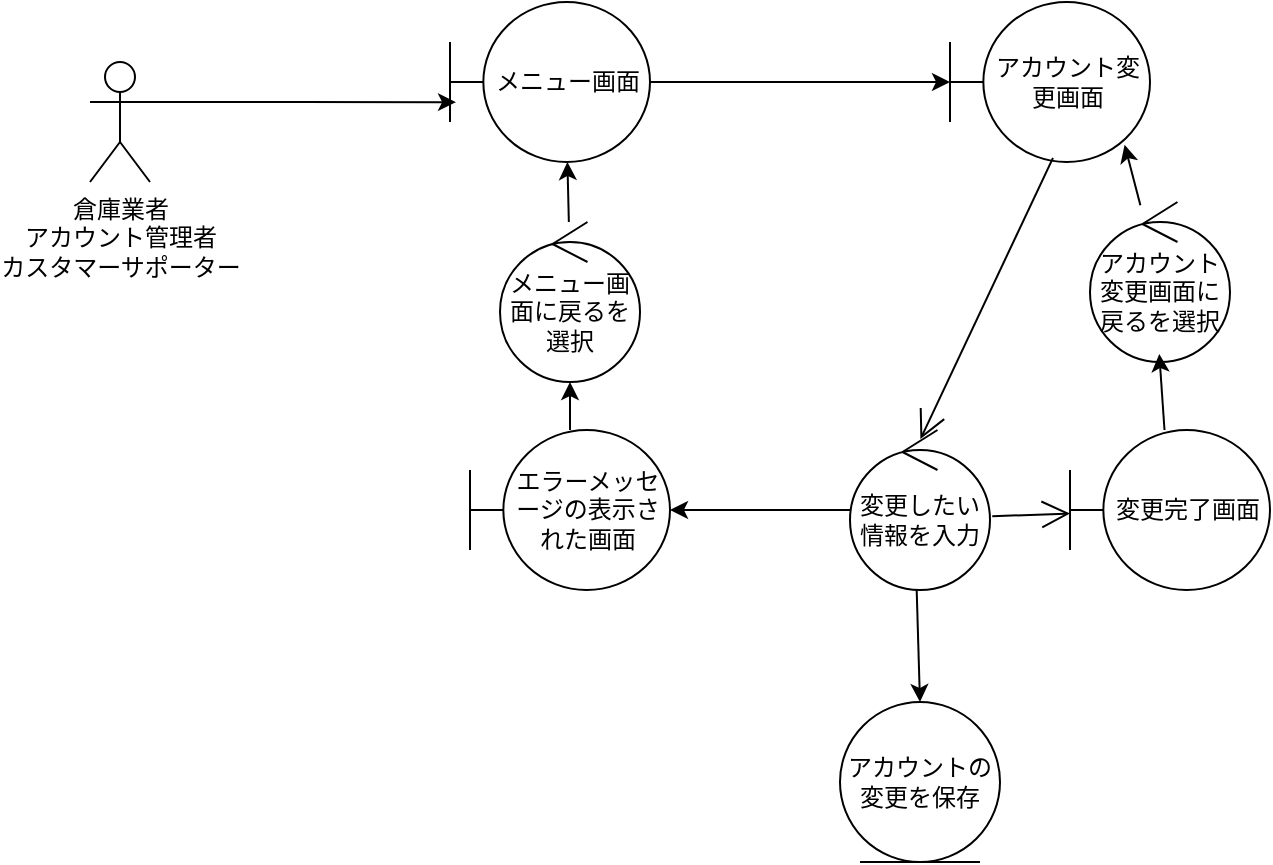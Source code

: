 <mxfile>
    <diagram name="ページ1" id="EmrC-pLuZmeqLHvhbOav">
        <mxGraphModel dx="816" dy="419" grid="1" gridSize="10" guides="1" tooltips="1" connect="1" arrows="1" fold="1" page="1" pageScale="1" pageWidth="1169" pageHeight="827" math="0" shadow="0">
            <root>
                <mxCell id="0"/>
                <mxCell id="1" parent="0"/>
                <mxCell id="10VEGs-uskNU2SIhcTbT-10" style="edgeStyle=orthogonalEdgeStyle;rounded=0;orthogonalLoop=1;jettySize=auto;html=1;exitX=1;exitY=0.333;exitDx=0;exitDy=0;exitPerimeter=0;entryX=0.03;entryY=0.626;entryDx=0;entryDy=0;entryPerimeter=0;" parent="1" source="10VEGs-uskNU2SIhcTbT-1" target="10VEGs-uskNU2SIhcTbT-9" edge="1">
                    <mxGeometry relative="1" as="geometry">
                        <mxPoint x="310" y="270.111" as="targetPoint"/>
                    </mxGeometry>
                </mxCell>
                <mxCell id="10VEGs-uskNU2SIhcTbT-1" value="倉庫業者&lt;div&gt;アカウント管理者&lt;/div&gt;&lt;div&gt;カスタマーサポーター&lt;/div&gt;" style="shape=umlActor;verticalLabelPosition=bottom;verticalAlign=top;html=1;" parent="1" vertex="1">
                    <mxGeometry x="110" y="150" width="30" height="60" as="geometry"/>
                </mxCell>
                <mxCell id="10VEGs-uskNU2SIhcTbT-9" value="メニュー画面" style="shape=umlBoundary;whiteSpace=wrap;html=1;" parent="1" vertex="1">
                    <mxGeometry x="290" y="120" width="100" height="80" as="geometry"/>
                </mxCell>
                <mxCell id="10VEGs-uskNU2SIhcTbT-11" value="アカウント変更画面" style="shape=umlBoundary;whiteSpace=wrap;html=1;" parent="1" vertex="1">
                    <mxGeometry x="540" y="120" width="100" height="80" as="geometry"/>
                </mxCell>
                <mxCell id="10VEGs-uskNU2SIhcTbT-12" style="edgeStyle=orthogonalEdgeStyle;rounded=0;orthogonalLoop=1;jettySize=auto;html=1;entryX=0;entryY=0.5;entryDx=0;entryDy=0;entryPerimeter=0;" parent="1" source="10VEGs-uskNU2SIhcTbT-9" target="10VEGs-uskNU2SIhcTbT-11" edge="1">
                    <mxGeometry relative="1" as="geometry"/>
                </mxCell>
                <mxCell id="10VEGs-uskNU2SIhcTbT-19" style="edgeStyle=orthogonalEdgeStyle;rounded=0;orthogonalLoop=1;jettySize=auto;html=1;" parent="1" source="10VEGs-uskNU2SIhcTbT-13" target="10VEGs-uskNU2SIhcTbT-18" edge="1">
                    <mxGeometry relative="1" as="geometry"/>
                </mxCell>
                <mxCell id="9" style="edgeStyle=none;html=1;entryX=0.5;entryY=0;entryDx=0;entryDy=0;exitX=0.476;exitY=0.992;exitDx=0;exitDy=0;exitPerimeter=0;" edge="1" parent="1" source="10VEGs-uskNU2SIhcTbT-13" target="8">
                    <mxGeometry relative="1" as="geometry"/>
                </mxCell>
                <mxCell id="10VEGs-uskNU2SIhcTbT-13" value="変更したい情報を入力" style="ellipse;shape=umlControl;whiteSpace=wrap;html=1;" parent="1" vertex="1">
                    <mxGeometry x="490" y="334" width="70" height="80" as="geometry"/>
                </mxCell>
                <mxCell id="10VEGs-uskNU2SIhcTbT-17" value="" style="endArrow=open;endFill=1;endSize=12;html=1;rounded=0;exitX=0.515;exitY=0.974;exitDx=0;exitDy=0;exitPerimeter=0;entryX=0.503;entryY=0.057;entryDx=0;entryDy=0;entryPerimeter=0;" parent="1" source="10VEGs-uskNU2SIhcTbT-11" target="10VEGs-uskNU2SIhcTbT-13" edge="1">
                    <mxGeometry width="160" relative="1" as="geometry">
                        <mxPoint x="430" y="320" as="sourcePoint"/>
                        <mxPoint x="590" y="320" as="targetPoint"/>
                    </mxGeometry>
                </mxCell>
                <mxCell id="4" style="edgeStyle=none;html=1;" edge="1" parent="1" source="10VEGs-uskNU2SIhcTbT-18" target="2">
                    <mxGeometry relative="1" as="geometry"/>
                </mxCell>
                <mxCell id="10VEGs-uskNU2SIhcTbT-18" value="エラーメッセージの表示された画面" style="shape=umlBoundary;whiteSpace=wrap;html=1;" parent="1" vertex="1">
                    <mxGeometry x="300" y="334" width="100" height="80" as="geometry"/>
                </mxCell>
                <mxCell id="10VEGs-uskNU2SIhcTbT-21" value="" style="endArrow=open;endFill=1;endSize=12;html=1;rounded=0;exitX=1.016;exitY=0.539;exitDx=0;exitDy=0;exitPerimeter=0;" parent="1" source="10VEGs-uskNU2SIhcTbT-13" target="10VEGs-uskNU2SIhcTbT-22" edge="1">
                    <mxGeometry width="160" relative="1" as="geometry">
                        <mxPoint x="390" y="270" as="sourcePoint"/>
                        <mxPoint x="650" y="374" as="targetPoint"/>
                    </mxGeometry>
                </mxCell>
                <mxCell id="10VEGs-uskNU2SIhcTbT-22" value="変更完了画面" style="shape=umlBoundary;whiteSpace=wrap;html=1;" parent="1" vertex="1">
                    <mxGeometry x="600" y="334" width="100" height="80" as="geometry"/>
                </mxCell>
                <mxCell id="2" value="メニュー画面に戻るを選択" style="ellipse;shape=umlControl;whiteSpace=wrap;html=1;" vertex="1" parent="1">
                    <mxGeometry x="315" y="230" width="70" height="80" as="geometry"/>
                </mxCell>
                <mxCell id="3" style="edgeStyle=none;html=1;entryX=0.587;entryY=1;entryDx=0;entryDy=0;entryPerimeter=0;" edge="1" parent="1" source="2" target="10VEGs-uskNU2SIhcTbT-9">
                    <mxGeometry relative="1" as="geometry"/>
                </mxCell>
                <mxCell id="5" value="アカウント変更画面に戻るを選択" style="ellipse;shape=umlControl;whiteSpace=wrap;html=1;" vertex="1" parent="1">
                    <mxGeometry x="610" y="220" width="70" height="80" as="geometry"/>
                </mxCell>
                <mxCell id="6" style="edgeStyle=none;html=1;entryX=0.873;entryY=0.892;entryDx=0;entryDy=0;entryPerimeter=0;" edge="1" parent="1" source="5" target="10VEGs-uskNU2SIhcTbT-11">
                    <mxGeometry relative="1" as="geometry"/>
                </mxCell>
                <mxCell id="7" style="edgeStyle=none;html=1;entryX=0.495;entryY=0.95;entryDx=0;entryDy=0;entryPerimeter=0;" edge="1" parent="1" source="10VEGs-uskNU2SIhcTbT-22" target="5">
                    <mxGeometry relative="1" as="geometry"/>
                </mxCell>
                <mxCell id="8" value="アカウントの変更を保存" style="ellipse;shape=umlEntity;whiteSpace=wrap;html=1;" vertex="1" parent="1">
                    <mxGeometry x="485" y="470" width="80" height="80" as="geometry"/>
                </mxCell>
            </root>
        </mxGraphModel>
    </diagram>
</mxfile>